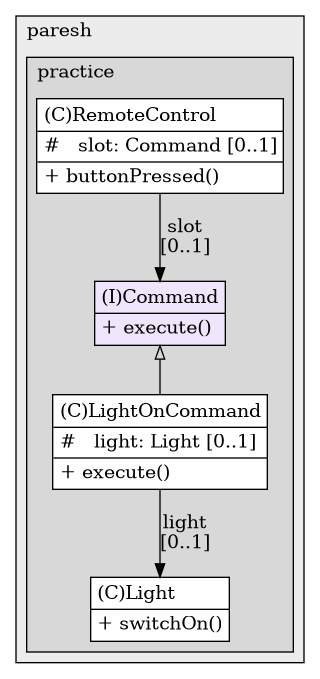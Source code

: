 @startuml

/' diagram meta data start
config=StructureConfiguration;
{
  "projectClassification": {
    "searchMode": "OpenProject", // OpenProject, AllProjects
    "includedProjects": "",
    "pathEndKeywords": "*.impl",
    "isClientPath": "",
    "isClientName": "",
    "isTestPath": "",
    "isTestName": "",
    "isMappingPath": "",
    "isMappingName": "",
    "isDataAccessPath": "",
    "isDataAccessName": "",
    "isDataStructurePath": "",
    "isDataStructureName": "",
    "isInterfaceStructuresPath": "",
    "isInterfaceStructuresName": "",
    "isEntryPointPath": "",
    "isEntryPointName": "",
    "treatFinalFieldsAsMandatory": false
  },
  "graphRestriction": {
    "classPackageExcludeFilter": "",
    "classPackageIncludeFilter": "",
    "classNameExcludeFilter": "",
    "classNameIncludeFilter": "",
    "methodNameExcludeFilter": "",
    "methodNameIncludeFilter": "",
    "removeByInheritance": "", // inheritance/annotation based filtering is done in a second step
    "removeByAnnotation": "",
    "removeByClassPackage": "", // cleanup the graph after inheritance/annotation based filtering is done
    "removeByClassName": "",
    "cutMappings": false,
    "cutEnum": true,
    "cutTests": true,
    "cutClient": true,
    "cutDataAccess": false,
    "cutInterfaceStructures": false,
    "cutDataStructures": false,
    "cutGetterAndSetter": true,
    "cutConstructors": true
  },
  "graphTraversal": {
    "forwardDepth": 6,
    "backwardDepth": 6,
    "classPackageExcludeFilter": "",
    "classPackageIncludeFilter": "",
    "classNameExcludeFilter": "",
    "classNameIncludeFilter": "",
    "methodNameExcludeFilter": "",
    "methodNameIncludeFilter": "",
    "hideMappings": false,
    "hideDataStructures": false,
    "hidePrivateMethods": true,
    "hideInterfaceCalls": true, // indirection: implementation -> interface (is hidden) -> implementation
    "onlyShowApplicationEntryPoints": false, // root node is included
    "useMethodCallsForStructureDiagram": "ForwardOnly" // ForwardOnly, BothDirections, No
  },
  "details": {
    "aggregation": "GroupByClass", // ByClass, GroupByClass, None
    "showClassGenericTypes": true,
    "showMethods": true,
    "showMethodParameterNames": true,
    "showMethodParameterTypes": true,
    "showMethodReturnType": true,
    "showPackageLevels": 2,
    "showDetailedClassStructure": true
  },
  "rootClass": "com.paresh.practice.design.patterns.behavioral.command.pattern.Command",
  "extensionCallbackMethod": "" // qualified.class.name#methodName - signature: public static String method(String)
}
diagram meta data end '/



digraph g {
    rankdir="TB"
    splines=polyline
    

'nodes 
subgraph cluster_995423943 { 
   	label=paresh
	labeljust=l
	fillcolor="#ececec"
	style=filled
   
   subgraph cluster_1785808304 { 
   	label=practice
	labeljust=l
	fillcolor="#d8d8d8"
	style=filled
   
   Command1485747874[
	label=<<TABLE BORDER="1" CELLBORDER="0" CELLPADDING="4" CELLSPACING="0">
<TR><TD ALIGN="LEFT" >(I)Command</TD></TR>
<HR/>
<TR><TD ALIGN="LEFT" >+ execute()</TD></TR>
</TABLE>>
	style=filled
	margin=0
	shape=plaintext
	fillcolor="#F1E5FD"
];

Light1485747874[
	label=<<TABLE BORDER="1" CELLBORDER="0" CELLPADDING="4" CELLSPACING="0">
<TR><TD ALIGN="LEFT" >(C)Light</TD></TR>
<HR/>
<TR><TD ALIGN="LEFT" >+ switchOn()</TD></TR>
</TABLE>>
	style=filled
	margin=0
	shape=plaintext
	fillcolor="#FFFFFF"
];

LightOnCommand1485747874[
	label=<<TABLE BORDER="1" CELLBORDER="0" CELLPADDING="4" CELLSPACING="0">
<TR><TD ALIGN="LEFT" >(C)LightOnCommand</TD></TR>
<HR/>
<TR><TD ALIGN="LEFT" >#   light: Light [0..1]</TD></TR>
<HR/>
<TR><TD ALIGN="LEFT" >+ execute()</TD></TR>
</TABLE>>
	style=filled
	margin=0
	shape=plaintext
	fillcolor="#FFFFFF"
];

RemoteControl1485747874[
	label=<<TABLE BORDER="1" CELLBORDER="0" CELLPADDING="4" CELLSPACING="0">
<TR><TD ALIGN="LEFT" >(C)RemoteControl</TD></TR>
<HR/>
<TR><TD ALIGN="LEFT" >#   slot: Command [0..1]</TD></TR>
<HR/>
<TR><TD ALIGN="LEFT" >+ buttonPressed()</TD></TR>
</TABLE>>
	style=filled
	margin=0
	shape=plaintext
	fillcolor="#FFFFFF"
];
} 
} 

'edges    
Command1485747874 -> LightOnCommand1485747874[arrowhead=none, arrowtail=empty, dir=both];
LightOnCommand1485747874 -> Light1485747874[label="light
[0..1]"];
RemoteControl1485747874 -> Command1485747874[label="slot
[0..1]"];
    
}
@enduml